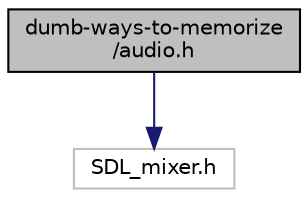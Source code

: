 digraph "dumb-ways-to-memorize/audio.h"
{
  edge [fontname="Helvetica",fontsize="10",labelfontname="Helvetica",labelfontsize="10"];
  node [fontname="Helvetica",fontsize="10",shape=record];
  Node1 [label="dumb-ways-to-memorize\l/audio.h",height=0.2,width=0.4,color="black", fillcolor="grey75", style="filled", fontcolor="black"];
  Node1 -> Node2 [color="midnightblue",fontsize="10",style="solid"];
  Node2 [label="SDL_mixer.h",height=0.2,width=0.4,color="grey75", fillcolor="white", style="filled"];
}
